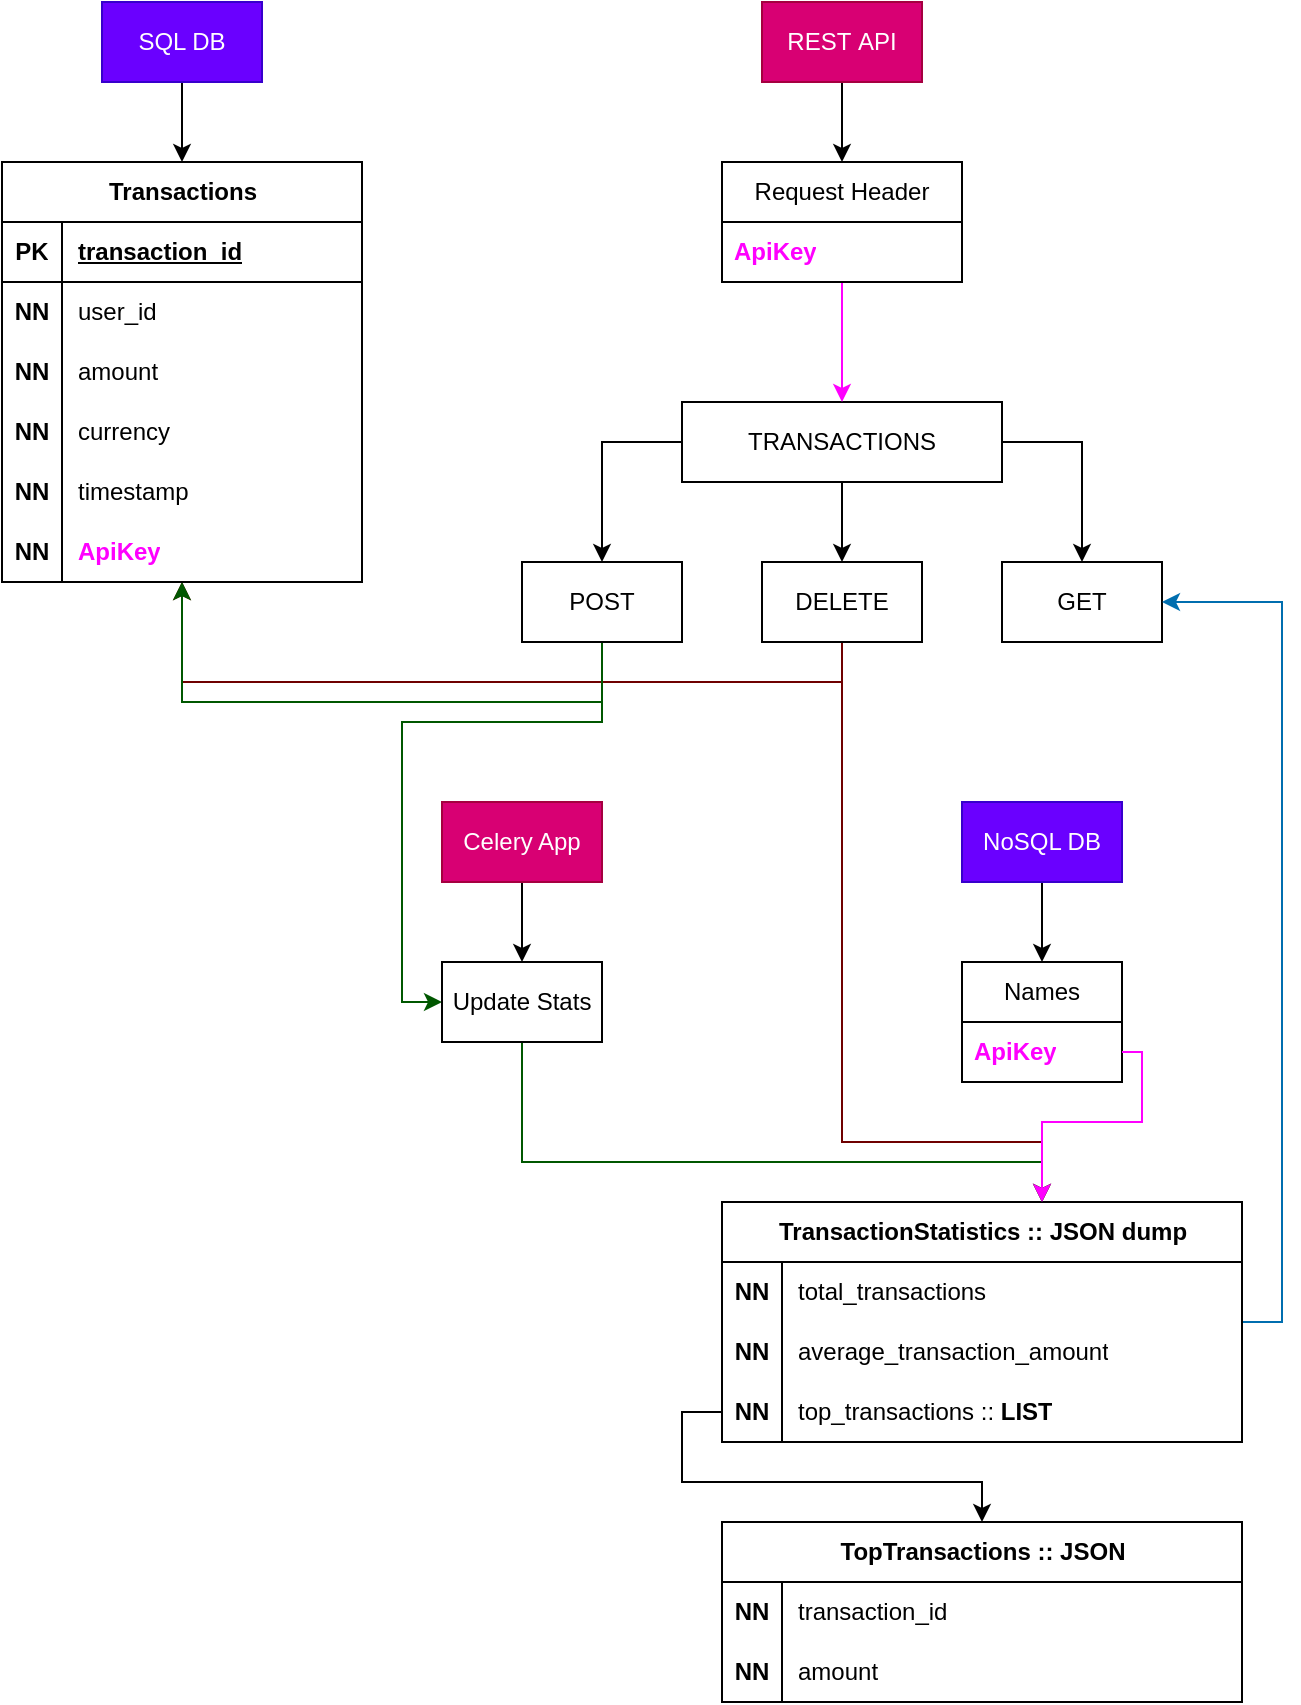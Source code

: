 <mxfile version="25.0.1">
  <diagram name="Page-1" id="o1BG832dbzwNH8DZ9vMf">
    <mxGraphModel dx="1834" dy="838" grid="1" gridSize="10" guides="1" tooltips="1" connect="1" arrows="1" fold="1" page="1" pageScale="1" pageWidth="850" pageHeight="1100" math="0" shadow="0">
      <root>
        <mxCell id="0" />
        <mxCell id="1" parent="0" />
        <mxCell id="3QUCudFNaCBAuOS9WqLj-140" style="edgeStyle=orthogonalEdgeStyle;rounded=0;orthogonalLoop=1;jettySize=auto;html=1;fillColor=#a20025;strokeColor=#6F0000;" parent="1" source="3QUCudFNaCBAuOS9WqLj-3" target="3QUCudFNaCBAuOS9WqLj-13" edge="1">
          <mxGeometry relative="1" as="geometry">
            <Array as="points">
              <mxPoint x="540" y="460" />
              <mxPoint x="210" y="460" />
            </Array>
          </mxGeometry>
        </mxCell>
        <mxCell id="3QUCudFNaCBAuOS9WqLj-240" style="edgeStyle=orthogonalEdgeStyle;rounded=0;orthogonalLoop=1;jettySize=auto;html=1;fillColor=#a20025;strokeColor=#6F0000;" parent="1" source="3QUCudFNaCBAuOS9WqLj-3" target="3QUCudFNaCBAuOS9WqLj-226" edge="1">
          <mxGeometry relative="1" as="geometry">
            <Array as="points">
              <mxPoint x="540" y="690" />
              <mxPoint x="640" y="690" />
            </Array>
          </mxGeometry>
        </mxCell>
        <mxCell id="3QUCudFNaCBAuOS9WqLj-3" value="DELETE" style="whiteSpace=wrap;html=1;" parent="1" vertex="1">
          <mxGeometry x="500" y="400" width="80" height="40" as="geometry" />
        </mxCell>
        <mxCell id="3QUCudFNaCBAuOS9WqLj-84" style="edgeStyle=orthogonalEdgeStyle;rounded=0;orthogonalLoop=1;jettySize=auto;html=1;fillColor=#008a00;strokeColor=#005700;" parent="1" source="3QUCudFNaCBAuOS9WqLj-7" target="3QUCudFNaCBAuOS9WqLj-13" edge="1">
          <mxGeometry relative="1" as="geometry">
            <Array as="points">
              <mxPoint x="420" y="470" />
              <mxPoint x="210" y="470" />
            </Array>
          </mxGeometry>
        </mxCell>
        <mxCell id="3QUCudFNaCBAuOS9WqLj-173" style="edgeStyle=orthogonalEdgeStyle;rounded=0;orthogonalLoop=1;jettySize=auto;html=1;fillColor=#008a00;strokeColor=#005700;" parent="1" source="3QUCudFNaCBAuOS9WqLj-7" target="3QUCudFNaCBAuOS9WqLj-79" edge="1">
          <mxGeometry relative="1" as="geometry">
            <Array as="points">
              <mxPoint x="420" y="480" />
              <mxPoint x="320" y="480" />
              <mxPoint x="320" y="620" />
            </Array>
          </mxGeometry>
        </mxCell>
        <mxCell id="3QUCudFNaCBAuOS9WqLj-7" value="POST" style="whiteSpace=wrap;html=1;" parent="1" vertex="1">
          <mxGeometry x="380" y="400" width="80" height="40" as="geometry" />
        </mxCell>
        <mxCell id="3QUCudFNaCBAuOS9WqLj-9" value="GET" style="whiteSpace=wrap;html=1;" parent="1" vertex="1">
          <mxGeometry x="620" y="400" width="80" height="40" as="geometry" />
        </mxCell>
        <mxCell id="3QUCudFNaCBAuOS9WqLj-73" style="edgeStyle=orthogonalEdgeStyle;rounded=0;orthogonalLoop=1;jettySize=auto;html=1;" parent="1" source="3QUCudFNaCBAuOS9WqLj-11" target="3QUCudFNaCBAuOS9WqLj-3" edge="1">
          <mxGeometry relative="1" as="geometry" />
        </mxCell>
        <mxCell id="3QUCudFNaCBAuOS9WqLj-74" style="edgeStyle=orthogonalEdgeStyle;rounded=0;orthogonalLoop=1;jettySize=auto;html=1;" parent="1" source="3QUCudFNaCBAuOS9WqLj-11" target="3QUCudFNaCBAuOS9WqLj-9" edge="1">
          <mxGeometry relative="1" as="geometry">
            <Array as="points">
              <mxPoint x="660" y="340" />
            </Array>
          </mxGeometry>
        </mxCell>
        <mxCell id="3QUCudFNaCBAuOS9WqLj-75" style="edgeStyle=orthogonalEdgeStyle;rounded=0;orthogonalLoop=1;jettySize=auto;html=1;" parent="1" source="3QUCudFNaCBAuOS9WqLj-11" target="3QUCudFNaCBAuOS9WqLj-7" edge="1">
          <mxGeometry relative="1" as="geometry">
            <Array as="points">
              <mxPoint x="420" y="340" />
            </Array>
          </mxGeometry>
        </mxCell>
        <mxCell id="3QUCudFNaCBAuOS9WqLj-11" value="TRANSACTIONS" style="whiteSpace=wrap;html=1;" parent="1" vertex="1">
          <mxGeometry x="460" y="320" width="160" height="40" as="geometry" />
        </mxCell>
        <mxCell id="3QUCudFNaCBAuOS9WqLj-13" value="Transactions" style="shape=table;startSize=30;container=1;collapsible=1;childLayout=tableLayout;fixedRows=1;rowLines=0;fontStyle=1;align=center;resizeLast=1;html=1;" parent="1" vertex="1">
          <mxGeometry x="120" y="200" width="180" height="210" as="geometry" />
        </mxCell>
        <mxCell id="3QUCudFNaCBAuOS9WqLj-14" value="" style="shape=tableRow;horizontal=0;startSize=0;swimlaneHead=0;swimlaneBody=0;fillColor=none;collapsible=0;dropTarget=0;points=[[0,0.5],[1,0.5]];portConstraint=eastwest;top=0;left=0;right=0;bottom=1;" parent="3QUCudFNaCBAuOS9WqLj-13" vertex="1">
          <mxGeometry y="30" width="180" height="30" as="geometry" />
        </mxCell>
        <mxCell id="3QUCudFNaCBAuOS9WqLj-15" value="PK" style="shape=partialRectangle;connectable=0;fillColor=none;top=0;left=0;bottom=0;right=0;fontStyle=1;overflow=hidden;whiteSpace=wrap;html=1;" parent="3QUCudFNaCBAuOS9WqLj-14" vertex="1">
          <mxGeometry width="30" height="30" as="geometry">
            <mxRectangle width="30" height="30" as="alternateBounds" />
          </mxGeometry>
        </mxCell>
        <mxCell id="3QUCudFNaCBAuOS9WqLj-16" value="transaction_id" style="shape=partialRectangle;connectable=0;fillColor=none;top=0;left=0;bottom=0;right=0;align=left;spacingLeft=6;fontStyle=5;overflow=hidden;whiteSpace=wrap;html=1;" parent="3QUCudFNaCBAuOS9WqLj-14" vertex="1">
          <mxGeometry x="30" width="150" height="30" as="geometry">
            <mxRectangle width="150" height="30" as="alternateBounds" />
          </mxGeometry>
        </mxCell>
        <mxCell id="3QUCudFNaCBAuOS9WqLj-17" value="" style="shape=tableRow;horizontal=0;startSize=0;swimlaneHead=0;swimlaneBody=0;fillColor=none;collapsible=0;dropTarget=0;points=[[0,0.5],[1,0.5]];portConstraint=eastwest;top=0;left=0;right=0;bottom=0;" parent="3QUCudFNaCBAuOS9WqLj-13" vertex="1">
          <mxGeometry y="60" width="180" height="30" as="geometry" />
        </mxCell>
        <mxCell id="3QUCudFNaCBAuOS9WqLj-18" value="&lt;b&gt;NN&lt;/b&gt;" style="shape=partialRectangle;connectable=0;fillColor=none;top=0;left=0;bottom=0;right=0;editable=1;overflow=hidden;whiteSpace=wrap;html=1;" parent="3QUCudFNaCBAuOS9WqLj-17" vertex="1">
          <mxGeometry width="30" height="30" as="geometry">
            <mxRectangle width="30" height="30" as="alternateBounds" />
          </mxGeometry>
        </mxCell>
        <mxCell id="3QUCudFNaCBAuOS9WqLj-19" value="user_id" style="shape=partialRectangle;connectable=0;fillColor=none;top=0;left=0;bottom=0;right=0;align=left;spacingLeft=6;overflow=hidden;whiteSpace=wrap;html=1;" parent="3QUCudFNaCBAuOS9WqLj-17" vertex="1">
          <mxGeometry x="30" width="150" height="30" as="geometry">
            <mxRectangle width="150" height="30" as="alternateBounds" />
          </mxGeometry>
        </mxCell>
        <mxCell id="3QUCudFNaCBAuOS9WqLj-20" value="" style="shape=tableRow;horizontal=0;startSize=0;swimlaneHead=0;swimlaneBody=0;fillColor=none;collapsible=0;dropTarget=0;points=[[0,0.5],[1,0.5]];portConstraint=eastwest;top=0;left=0;right=0;bottom=0;" parent="3QUCudFNaCBAuOS9WqLj-13" vertex="1">
          <mxGeometry y="90" width="180" height="30" as="geometry" />
        </mxCell>
        <mxCell id="3QUCudFNaCBAuOS9WqLj-21" value="&lt;b&gt;NN&lt;/b&gt;" style="shape=partialRectangle;connectable=0;fillColor=none;top=0;left=0;bottom=0;right=0;editable=1;overflow=hidden;whiteSpace=wrap;html=1;" parent="3QUCudFNaCBAuOS9WqLj-20" vertex="1">
          <mxGeometry width="30" height="30" as="geometry">
            <mxRectangle width="30" height="30" as="alternateBounds" />
          </mxGeometry>
        </mxCell>
        <mxCell id="3QUCudFNaCBAuOS9WqLj-22" value="amount" style="shape=partialRectangle;connectable=0;fillColor=none;top=0;left=0;bottom=0;right=0;align=left;spacingLeft=6;overflow=hidden;whiteSpace=wrap;html=1;" parent="3QUCudFNaCBAuOS9WqLj-20" vertex="1">
          <mxGeometry x="30" width="150" height="30" as="geometry">
            <mxRectangle width="150" height="30" as="alternateBounds" />
          </mxGeometry>
        </mxCell>
        <mxCell id="3QUCudFNaCBAuOS9WqLj-23" value="" style="shape=tableRow;horizontal=0;startSize=0;swimlaneHead=0;swimlaneBody=0;fillColor=none;collapsible=0;dropTarget=0;points=[[0,0.5],[1,0.5]];portConstraint=eastwest;top=0;left=0;right=0;bottom=0;" parent="3QUCudFNaCBAuOS9WqLj-13" vertex="1">
          <mxGeometry y="120" width="180" height="30" as="geometry" />
        </mxCell>
        <mxCell id="3QUCudFNaCBAuOS9WqLj-24" value="&lt;b&gt;NN&lt;/b&gt;" style="shape=partialRectangle;connectable=0;fillColor=none;top=0;left=0;bottom=0;right=0;editable=1;overflow=hidden;whiteSpace=wrap;html=1;" parent="3QUCudFNaCBAuOS9WqLj-23" vertex="1">
          <mxGeometry width="30" height="30" as="geometry">
            <mxRectangle width="30" height="30" as="alternateBounds" />
          </mxGeometry>
        </mxCell>
        <mxCell id="3QUCudFNaCBAuOS9WqLj-25" value="currency" style="shape=partialRectangle;connectable=0;fillColor=none;top=0;left=0;bottom=0;right=0;align=left;spacingLeft=6;overflow=hidden;whiteSpace=wrap;html=1;" parent="3QUCudFNaCBAuOS9WqLj-23" vertex="1">
          <mxGeometry x="30" width="150" height="30" as="geometry">
            <mxRectangle width="150" height="30" as="alternateBounds" />
          </mxGeometry>
        </mxCell>
        <mxCell id="3QUCudFNaCBAuOS9WqLj-26" style="shape=tableRow;horizontal=0;startSize=0;swimlaneHead=0;swimlaneBody=0;fillColor=none;collapsible=0;dropTarget=0;points=[[0,0.5],[1,0.5]];portConstraint=eastwest;top=0;left=0;right=0;bottom=0;" parent="3QUCudFNaCBAuOS9WqLj-13" vertex="1">
          <mxGeometry y="150" width="180" height="30" as="geometry" />
        </mxCell>
        <mxCell id="3QUCudFNaCBAuOS9WqLj-27" value="&lt;b&gt;NN&lt;/b&gt;" style="shape=partialRectangle;connectable=0;fillColor=none;top=0;left=0;bottom=0;right=0;editable=1;overflow=hidden;whiteSpace=wrap;html=1;" parent="3QUCudFNaCBAuOS9WqLj-26" vertex="1">
          <mxGeometry width="30" height="30" as="geometry">
            <mxRectangle width="30" height="30" as="alternateBounds" />
          </mxGeometry>
        </mxCell>
        <mxCell id="3QUCudFNaCBAuOS9WqLj-28" value="timestamp" style="shape=partialRectangle;connectable=0;fillColor=none;top=0;left=0;bottom=0;right=0;align=left;spacingLeft=6;overflow=hidden;whiteSpace=wrap;html=1;" parent="3QUCudFNaCBAuOS9WqLj-26" vertex="1">
          <mxGeometry x="30" width="150" height="30" as="geometry">
            <mxRectangle width="150" height="30" as="alternateBounds" />
          </mxGeometry>
        </mxCell>
        <mxCell id="3QUCudFNaCBAuOS9WqLj-168" style="shape=tableRow;horizontal=0;startSize=0;swimlaneHead=0;swimlaneBody=0;fillColor=none;collapsible=0;dropTarget=0;points=[[0,0.5],[1,0.5]];portConstraint=eastwest;top=0;left=0;right=0;bottom=0;" parent="3QUCudFNaCBAuOS9WqLj-13" vertex="1">
          <mxGeometry y="180" width="180" height="30" as="geometry" />
        </mxCell>
        <mxCell id="3QUCudFNaCBAuOS9WqLj-169" value="&lt;b&gt;NN&lt;/b&gt;" style="shape=partialRectangle;connectable=0;fillColor=none;top=0;left=0;bottom=0;right=0;editable=1;overflow=hidden;whiteSpace=wrap;html=1;" parent="3QUCudFNaCBAuOS9WqLj-168" vertex="1">
          <mxGeometry width="30" height="30" as="geometry">
            <mxRectangle width="30" height="30" as="alternateBounds" />
          </mxGeometry>
        </mxCell>
        <mxCell id="3QUCudFNaCBAuOS9WqLj-170" value="&lt;b&gt;&lt;font color=&quot;#ff00ff&quot;&gt;ApiKey&lt;/font&gt;&lt;/b&gt;" style="shape=partialRectangle;connectable=0;fillColor=none;top=0;left=0;bottom=0;right=0;align=left;spacingLeft=6;overflow=hidden;whiteSpace=wrap;html=1;" parent="3QUCudFNaCBAuOS9WqLj-168" vertex="1">
          <mxGeometry x="30" width="150" height="30" as="geometry">
            <mxRectangle width="150" height="30" as="alternateBounds" />
          </mxGeometry>
        </mxCell>
        <mxCell id="3QUCudFNaCBAuOS9WqLj-71" style="edgeStyle=orthogonalEdgeStyle;rounded=0;orthogonalLoop=1;jettySize=auto;html=1;strokeColor=#ff00ff;" parent="1" source="3QUCudFNaCBAuOS9WqLj-55" target="3QUCudFNaCBAuOS9WqLj-11" edge="1">
          <mxGeometry relative="1" as="geometry" />
        </mxCell>
        <mxCell id="3QUCudFNaCBAuOS9WqLj-55" value="Request Header" style="swimlane;fontStyle=0;childLayout=stackLayout;horizontal=1;startSize=30;horizontalStack=0;resizeParent=1;resizeParentMax=0;resizeLast=0;collapsible=1;marginBottom=0;whiteSpace=wrap;html=1;" parent="1" vertex="1">
          <mxGeometry x="480" y="200" width="120" height="60" as="geometry" />
        </mxCell>
        <mxCell id="3QUCudFNaCBAuOS9WqLj-56" value="&lt;font color=&quot;#ff00ff&quot;&gt;ApiKey&lt;/font&gt;" style="text;strokeColor=none;fillColor=none;align=left;verticalAlign=middle;spacingLeft=4;spacingRight=4;overflow=hidden;points=[[0,0.5],[1,0.5]];portConstraint=eastwest;rotatable=0;whiteSpace=wrap;html=1;fontStyle=1" parent="3QUCudFNaCBAuOS9WqLj-55" vertex="1">
          <mxGeometry y="30" width="120" height="30" as="geometry" />
        </mxCell>
        <mxCell id="3QUCudFNaCBAuOS9WqLj-70" style="edgeStyle=orthogonalEdgeStyle;rounded=0;orthogonalLoop=1;jettySize=auto;html=1;" parent="1" source="3QUCudFNaCBAuOS9WqLj-69" target="3QUCudFNaCBAuOS9WqLj-55" edge="1">
          <mxGeometry relative="1" as="geometry" />
        </mxCell>
        <mxCell id="3QUCudFNaCBAuOS9WqLj-69" value="REST&amp;nbsp;&lt;span style=&quot;background-color: initial;&quot;&gt;API&lt;/span&gt;" style="rounded=0;whiteSpace=wrap;html=1;fillColor=#d80073;strokeColor=#A50040;fontColor=#ffffff;" parent="1" vertex="1">
          <mxGeometry x="500" y="120" width="80" height="40" as="geometry" />
        </mxCell>
        <mxCell id="3QUCudFNaCBAuOS9WqLj-80" value="" style="edgeStyle=orthogonalEdgeStyle;rounded=0;orthogonalLoop=1;jettySize=auto;html=1;" parent="1" source="3QUCudFNaCBAuOS9WqLj-78" target="3QUCudFNaCBAuOS9WqLj-79" edge="1">
          <mxGeometry relative="1" as="geometry" />
        </mxCell>
        <mxCell id="3QUCudFNaCBAuOS9WqLj-78" value="Celery App" style="rounded=0;whiteSpace=wrap;html=1;fillColor=#d80073;fontColor=#ffffff;strokeColor=#A50040;" parent="1" vertex="1">
          <mxGeometry x="340" y="520" width="80" height="40" as="geometry" />
        </mxCell>
        <mxCell id="3QUCudFNaCBAuOS9WqLj-239" style="edgeStyle=orthogonalEdgeStyle;rounded=0;orthogonalLoop=1;jettySize=auto;html=1;fillColor=#008a00;strokeColor=#005700;" parent="1" source="3QUCudFNaCBAuOS9WqLj-79" target="3QUCudFNaCBAuOS9WqLj-226" edge="1">
          <mxGeometry relative="1" as="geometry">
            <Array as="points">
              <mxPoint x="380" y="700" />
              <mxPoint x="640" y="700" />
            </Array>
          </mxGeometry>
        </mxCell>
        <mxCell id="3QUCudFNaCBAuOS9WqLj-79" value="Update Stats" style="whiteSpace=wrap;html=1;rounded=0;" parent="1" vertex="1">
          <mxGeometry x="340" y="600" width="80" height="40" as="geometry" />
        </mxCell>
        <mxCell id="3QUCudFNaCBAuOS9WqLj-180" style="edgeStyle=orthogonalEdgeStyle;rounded=0;orthogonalLoop=1;jettySize=auto;html=1;" parent="1" source="3QUCudFNaCBAuOS9WqLj-85" target="3QUCudFNaCBAuOS9WqLj-178" edge="1">
          <mxGeometry relative="1" as="geometry" />
        </mxCell>
        <mxCell id="3QUCudFNaCBAuOS9WqLj-85" value="NoSQL DB" style="rounded=0;whiteSpace=wrap;html=1;fillColor=#6a00ff;fontColor=#ffffff;strokeColor=#3700CC;" parent="1" vertex="1">
          <mxGeometry x="600" y="520" width="80" height="40" as="geometry" />
        </mxCell>
        <mxCell id="3QUCudFNaCBAuOS9WqLj-122" value="TopTransactions :: JSON" style="shape=table;startSize=30;container=1;collapsible=1;childLayout=tableLayout;fixedRows=1;rowLines=0;fontStyle=1;align=center;resizeLast=1;html=1;" parent="1" vertex="1">
          <mxGeometry x="480" y="880" width="260" height="90" as="geometry" />
        </mxCell>
        <mxCell id="3QUCudFNaCBAuOS9WqLj-123" value="" style="shape=tableRow;horizontal=0;startSize=0;swimlaneHead=0;swimlaneBody=0;fillColor=none;collapsible=0;dropTarget=0;points=[[0,0.5],[1,0.5]];portConstraint=eastwest;top=0;left=0;right=0;bottom=0;" parent="3QUCudFNaCBAuOS9WqLj-122" vertex="1">
          <mxGeometry y="30" width="260" height="30" as="geometry" />
        </mxCell>
        <mxCell id="3QUCudFNaCBAuOS9WqLj-124" value="&lt;b&gt;NN&lt;/b&gt;" style="shape=partialRectangle;connectable=0;fillColor=none;top=0;left=0;bottom=0;right=0;editable=1;overflow=hidden;whiteSpace=wrap;html=1;" parent="3QUCudFNaCBAuOS9WqLj-123" vertex="1">
          <mxGeometry width="30" height="30" as="geometry">
            <mxRectangle width="30" height="30" as="alternateBounds" />
          </mxGeometry>
        </mxCell>
        <mxCell id="3QUCudFNaCBAuOS9WqLj-125" value="transaction_id" style="shape=partialRectangle;connectable=0;fillColor=none;top=0;left=0;bottom=0;right=0;align=left;spacingLeft=6;overflow=hidden;whiteSpace=wrap;html=1;" parent="3QUCudFNaCBAuOS9WqLj-123" vertex="1">
          <mxGeometry x="30" width="230" height="30" as="geometry">
            <mxRectangle width="230" height="30" as="alternateBounds" />
          </mxGeometry>
        </mxCell>
        <mxCell id="3QUCudFNaCBAuOS9WqLj-126" value="" style="shape=tableRow;horizontal=0;startSize=0;swimlaneHead=0;swimlaneBody=0;fillColor=none;collapsible=0;dropTarget=0;points=[[0,0.5],[1,0.5]];portConstraint=eastwest;top=0;left=0;right=0;bottom=0;" parent="3QUCudFNaCBAuOS9WqLj-122" vertex="1">
          <mxGeometry y="60" width="260" height="30" as="geometry" />
        </mxCell>
        <mxCell id="3QUCudFNaCBAuOS9WqLj-127" value="&lt;b&gt;NN&lt;/b&gt;" style="shape=partialRectangle;connectable=0;fillColor=none;top=0;left=0;bottom=0;right=0;editable=1;overflow=hidden;whiteSpace=wrap;html=1;" parent="3QUCudFNaCBAuOS9WqLj-126" vertex="1">
          <mxGeometry width="30" height="30" as="geometry">
            <mxRectangle width="30" height="30" as="alternateBounds" />
          </mxGeometry>
        </mxCell>
        <mxCell id="3QUCudFNaCBAuOS9WqLj-128" value="amount" style="shape=partialRectangle;connectable=0;fillColor=none;top=0;left=0;bottom=0;right=0;align=left;spacingLeft=6;overflow=hidden;whiteSpace=wrap;html=1;" parent="3QUCudFNaCBAuOS9WqLj-126" vertex="1">
          <mxGeometry x="30" width="230" height="30" as="geometry">
            <mxRectangle width="230" height="30" as="alternateBounds" />
          </mxGeometry>
        </mxCell>
        <mxCell id="3QUCudFNaCBAuOS9WqLj-143" style="edgeStyle=orthogonalEdgeStyle;rounded=0;orthogonalLoop=1;jettySize=auto;html=1;" parent="1" source="3QUCudFNaCBAuOS9WqLj-142" target="3QUCudFNaCBAuOS9WqLj-13" edge="1">
          <mxGeometry relative="1" as="geometry" />
        </mxCell>
        <mxCell id="3QUCudFNaCBAuOS9WqLj-142" value="SQL DB" style="rounded=0;whiteSpace=wrap;html=1;fillColor=#6a00ff;fontColor=#ffffff;strokeColor=#3700CC;" parent="1" vertex="1">
          <mxGeometry x="170" y="120" width="80" height="40" as="geometry" />
        </mxCell>
        <mxCell id="3QUCudFNaCBAuOS9WqLj-178" value="Names" style="swimlane;fontStyle=0;childLayout=stackLayout;horizontal=1;startSize=30;horizontalStack=0;resizeParent=1;resizeParentMax=0;resizeLast=0;collapsible=1;marginBottom=0;whiteSpace=wrap;html=1;" parent="1" vertex="1">
          <mxGeometry x="600" y="600" width="80" height="60" as="geometry" />
        </mxCell>
        <mxCell id="3QUCudFNaCBAuOS9WqLj-179" value="&lt;font color=&quot;#ff00ff&quot;&gt;ApiKey&lt;/font&gt;" style="text;strokeColor=none;fillColor=none;align=left;verticalAlign=middle;spacingLeft=4;spacingRight=4;overflow=hidden;points=[[0,0.5],[1,0.5]];portConstraint=eastwest;rotatable=0;whiteSpace=wrap;html=1;fontStyle=1" parent="3QUCudFNaCBAuOS9WqLj-178" vertex="1">
          <mxGeometry y="30" width="80" height="30" as="geometry" />
        </mxCell>
        <mxCell id="3QUCudFNaCBAuOS9WqLj-238" style="edgeStyle=orthogonalEdgeStyle;rounded=0;orthogonalLoop=1;jettySize=auto;html=1;fillColor=#1ba1e2;strokeColor=#006EAF;" parent="1" source="3QUCudFNaCBAuOS9WqLj-226" target="3QUCudFNaCBAuOS9WqLj-9" edge="1">
          <mxGeometry relative="1" as="geometry">
            <Array as="points">
              <mxPoint x="760" y="780" />
              <mxPoint x="760" y="420" />
            </Array>
          </mxGeometry>
        </mxCell>
        <mxCell id="3QUCudFNaCBAuOS9WqLj-226" value="TransactionStatistics :: JSON dump" style="shape=table;startSize=30;container=1;collapsible=1;childLayout=tableLayout;fixedRows=1;rowLines=0;fontStyle=1;align=center;resizeLast=1;html=1;" parent="1" vertex="1">
          <mxGeometry x="480" y="720" width="260" height="120" as="geometry" />
        </mxCell>
        <mxCell id="3QUCudFNaCBAuOS9WqLj-227" value="" style="shape=tableRow;horizontal=0;startSize=0;swimlaneHead=0;swimlaneBody=0;fillColor=none;collapsible=0;dropTarget=0;points=[[0,0.5],[1,0.5]];portConstraint=eastwest;top=0;left=0;right=0;bottom=0;" parent="3QUCudFNaCBAuOS9WqLj-226" vertex="1">
          <mxGeometry y="30" width="260" height="30" as="geometry" />
        </mxCell>
        <mxCell id="3QUCudFNaCBAuOS9WqLj-228" value="&lt;b&gt;NN&lt;/b&gt;" style="shape=partialRectangle;connectable=0;fillColor=none;top=0;left=0;bottom=0;right=0;editable=1;overflow=hidden;whiteSpace=wrap;html=1;" parent="3QUCudFNaCBAuOS9WqLj-227" vertex="1">
          <mxGeometry width="30" height="30" as="geometry">
            <mxRectangle width="30" height="30" as="alternateBounds" />
          </mxGeometry>
        </mxCell>
        <mxCell id="3QUCudFNaCBAuOS9WqLj-229" value="total_transactions" style="shape=partialRectangle;connectable=0;fillColor=none;top=0;left=0;bottom=0;right=0;align=left;spacingLeft=6;overflow=hidden;whiteSpace=wrap;html=1;" parent="3QUCudFNaCBAuOS9WqLj-227" vertex="1">
          <mxGeometry x="30" width="230" height="30" as="geometry">
            <mxRectangle width="230" height="30" as="alternateBounds" />
          </mxGeometry>
        </mxCell>
        <mxCell id="3QUCudFNaCBAuOS9WqLj-230" value="" style="shape=tableRow;horizontal=0;startSize=0;swimlaneHead=0;swimlaneBody=0;fillColor=none;collapsible=0;dropTarget=0;points=[[0,0.5],[1,0.5]];portConstraint=eastwest;top=0;left=0;right=0;bottom=0;" parent="3QUCudFNaCBAuOS9WqLj-226" vertex="1">
          <mxGeometry y="60" width="260" height="30" as="geometry" />
        </mxCell>
        <mxCell id="3QUCudFNaCBAuOS9WqLj-231" value="&lt;b&gt;NN&lt;/b&gt;" style="shape=partialRectangle;connectable=0;fillColor=none;top=0;left=0;bottom=0;right=0;editable=1;overflow=hidden;whiteSpace=wrap;html=1;" parent="3QUCudFNaCBAuOS9WqLj-230" vertex="1">
          <mxGeometry width="30" height="30" as="geometry">
            <mxRectangle width="30" height="30" as="alternateBounds" />
          </mxGeometry>
        </mxCell>
        <mxCell id="3QUCudFNaCBAuOS9WqLj-232" value="average_transaction_amount" style="shape=partialRectangle;connectable=0;fillColor=none;top=0;left=0;bottom=0;right=0;align=left;spacingLeft=6;overflow=hidden;whiteSpace=wrap;html=1;" parent="3QUCudFNaCBAuOS9WqLj-230" vertex="1">
          <mxGeometry x="30" width="230" height="30" as="geometry">
            <mxRectangle width="230" height="30" as="alternateBounds" />
          </mxGeometry>
        </mxCell>
        <mxCell id="3QUCudFNaCBAuOS9WqLj-233" style="shape=tableRow;horizontal=0;startSize=0;swimlaneHead=0;swimlaneBody=0;fillColor=none;collapsible=0;dropTarget=0;points=[[0,0.5],[1,0.5]];portConstraint=eastwest;top=0;left=0;right=0;bottom=0;" parent="3QUCudFNaCBAuOS9WqLj-226" vertex="1">
          <mxGeometry y="90" width="260" height="30" as="geometry" />
        </mxCell>
        <mxCell id="3QUCudFNaCBAuOS9WqLj-234" value="&lt;b&gt;NN&lt;/b&gt;" style="shape=partialRectangle;connectable=0;fillColor=none;top=0;left=0;bottom=0;right=0;editable=1;overflow=hidden;whiteSpace=wrap;html=1;" parent="3QUCudFNaCBAuOS9WqLj-233" vertex="1">
          <mxGeometry width="30" height="30" as="geometry">
            <mxRectangle width="30" height="30" as="alternateBounds" />
          </mxGeometry>
        </mxCell>
        <mxCell id="3QUCudFNaCBAuOS9WqLj-235" value="top_transactions :: &lt;b&gt;LIST&lt;/b&gt;" style="shape=partialRectangle;connectable=0;fillColor=none;top=0;left=0;bottom=0;right=0;align=left;spacingLeft=6;overflow=hidden;whiteSpace=wrap;html=1;" parent="3QUCudFNaCBAuOS9WqLj-233" vertex="1">
          <mxGeometry x="30" width="230" height="30" as="geometry">
            <mxRectangle width="230" height="30" as="alternateBounds" />
          </mxGeometry>
        </mxCell>
        <mxCell id="3QUCudFNaCBAuOS9WqLj-236" style="edgeStyle=orthogonalEdgeStyle;rounded=0;orthogonalLoop=1;jettySize=auto;html=1;" parent="1" source="3QUCudFNaCBAuOS9WqLj-233" target="3QUCudFNaCBAuOS9WqLj-122" edge="1">
          <mxGeometry relative="1" as="geometry" />
        </mxCell>
        <mxCell id="UvbEq6Ti5oTfBFyM0-TA-1" style="edgeStyle=orthogonalEdgeStyle;rounded=0;orthogonalLoop=1;jettySize=auto;html=1;strokeColor=#ff00ff;" parent="1" source="3QUCudFNaCBAuOS9WqLj-179" target="3QUCudFNaCBAuOS9WqLj-226" edge="1">
          <mxGeometry relative="1" as="geometry">
            <Array as="points">
              <mxPoint x="690" y="645" />
              <mxPoint x="690" y="680" />
              <mxPoint x="640" y="680" />
            </Array>
          </mxGeometry>
        </mxCell>
      </root>
    </mxGraphModel>
  </diagram>
</mxfile>
